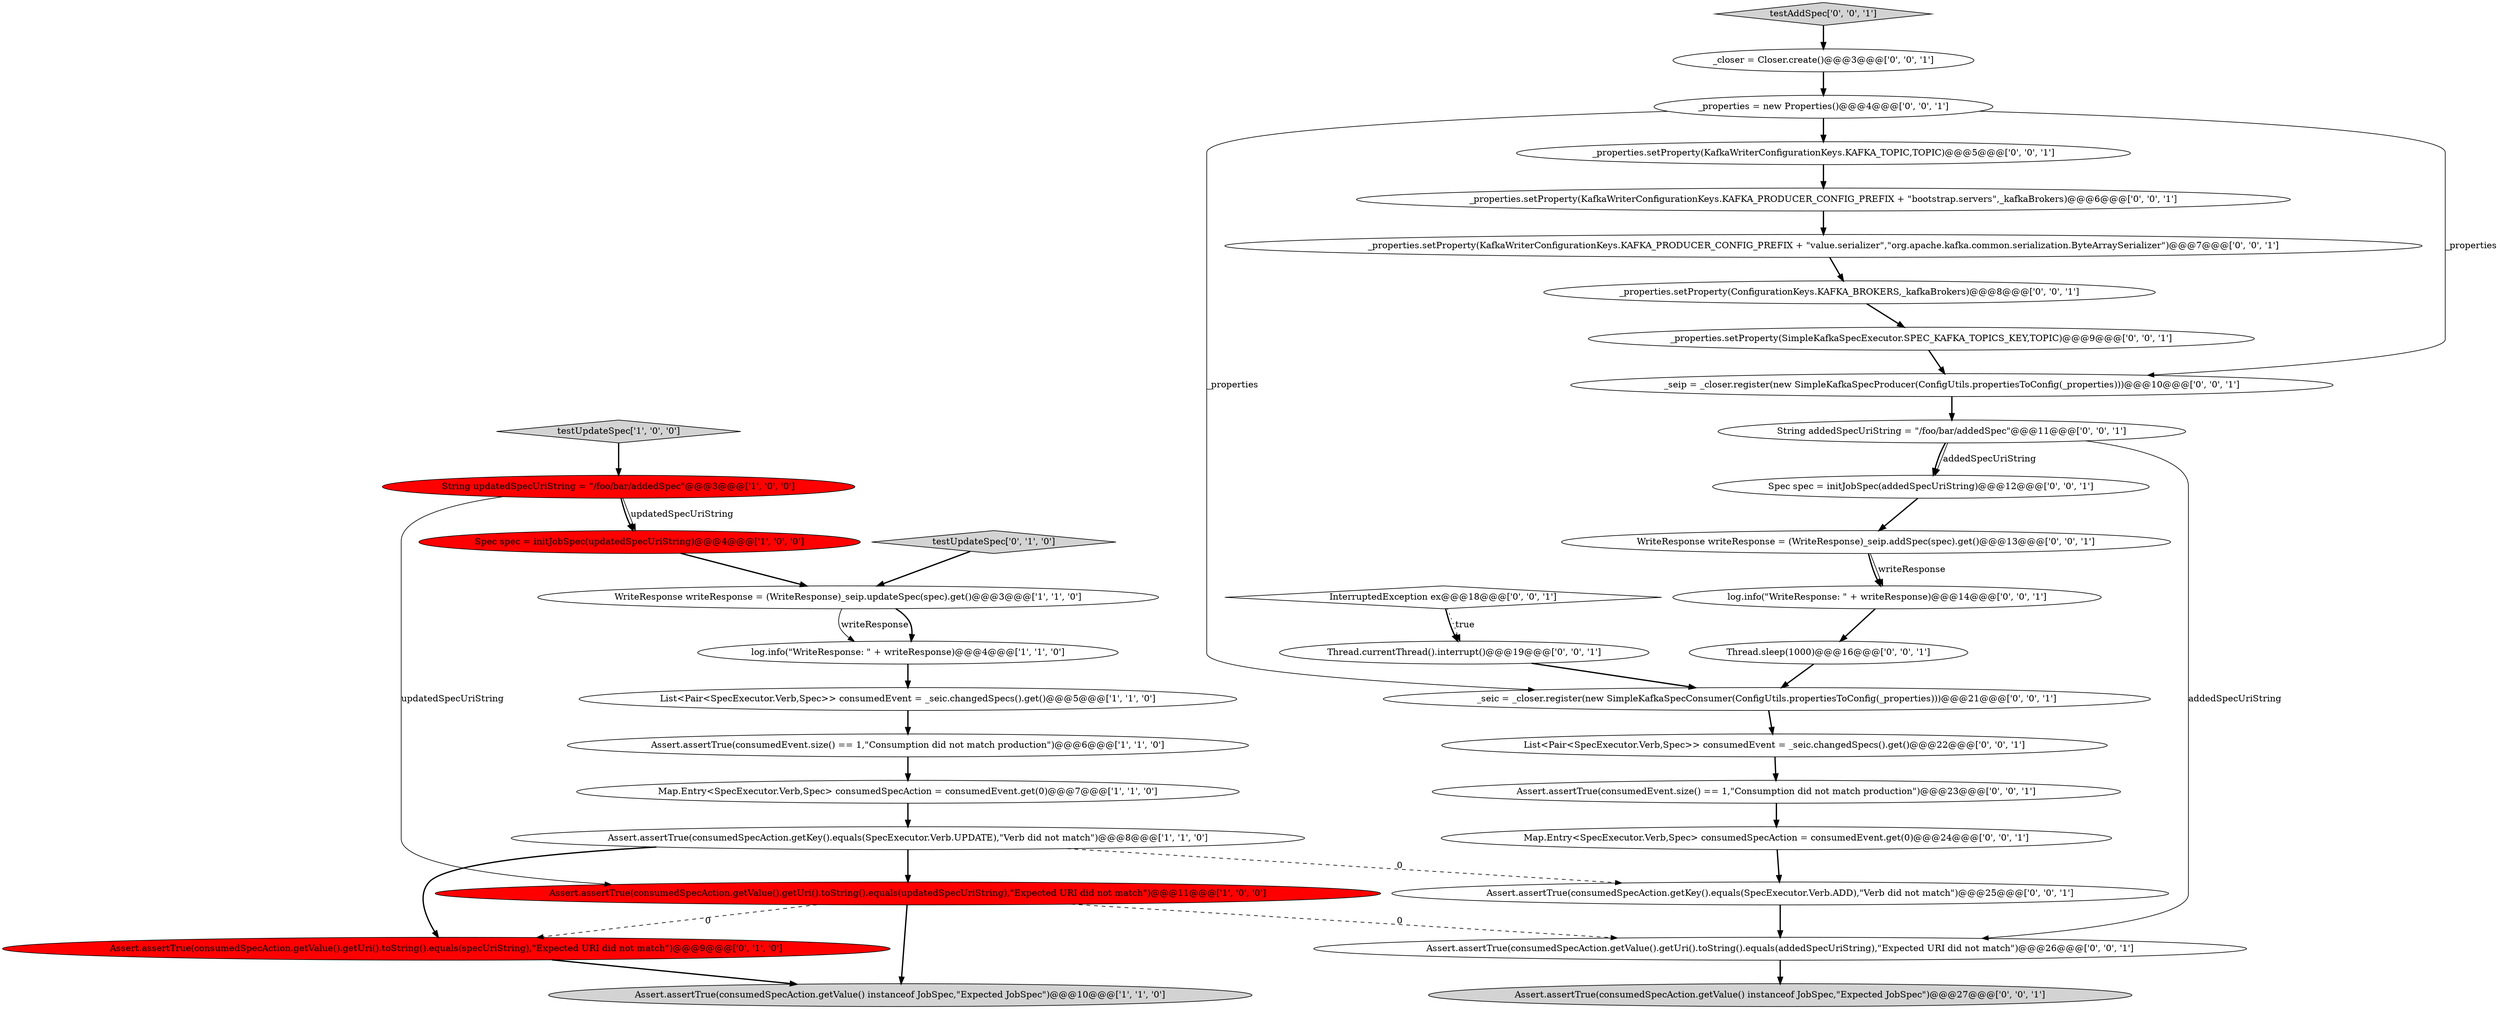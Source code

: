 digraph {
21 [style = filled, label = "Assert.assertTrue(consumedEvent.size() == 1,\"Consumption did not match production\")@@@23@@@['0', '0', '1']", fillcolor = white, shape = ellipse image = "AAA0AAABBB3BBB"];
3 [style = filled, label = "Spec spec = initJobSpec(updatedSpecUriString)@@@4@@@['1', '0', '0']", fillcolor = red, shape = ellipse image = "AAA1AAABBB1BBB"];
12 [style = filled, label = "Assert.assertTrue(consumedSpecAction.getValue().getUri().toString().equals(specUriString),\"Expected URI did not match\")@@@9@@@['0', '1', '0']", fillcolor = red, shape = ellipse image = "AAA1AAABBB2BBB"];
5 [style = filled, label = "Assert.assertTrue(consumedSpecAction.getKey().equals(SpecExecutor.Verb.UPDATE),\"Verb did not match\")@@@8@@@['1', '1', '0']", fillcolor = white, shape = ellipse image = "AAA0AAABBB1BBB"];
34 [style = filled, label = "Thread.currentThread().interrupt()@@@19@@@['0', '0', '1']", fillcolor = white, shape = ellipse image = "AAA0AAABBB3BBB"];
30 [style = filled, label = "Assert.assertTrue(consumedSpecAction.getValue() instanceof JobSpec,\"Expected JobSpec\")@@@27@@@['0', '0', '1']", fillcolor = lightgray, shape = ellipse image = "AAA0AAABBB3BBB"];
23 [style = filled, label = "List<Pair<SpecExecutor.Verb,Spec>> consumedEvent = _seic.changedSpecs().get()@@@22@@@['0', '0', '1']", fillcolor = white, shape = ellipse image = "AAA0AAABBB3BBB"];
13 [style = filled, label = "InterruptedException ex@@@18@@@['0', '0', '1']", fillcolor = white, shape = diamond image = "AAA0AAABBB3BBB"];
11 [style = filled, label = "testUpdateSpec['0', '1', '0']", fillcolor = lightgray, shape = diamond image = "AAA0AAABBB2BBB"];
15 [style = filled, label = "_properties.setProperty(KafkaWriterConfigurationKeys.KAFKA_PRODUCER_CONFIG_PREFIX + \"value.serializer\",\"org.apache.kafka.common.serialization.ByteArraySerializer\")@@@7@@@['0', '0', '1']", fillcolor = white, shape = ellipse image = "AAA0AAABBB3BBB"];
7 [style = filled, label = "log.info(\"WriteResponse: \" + writeResponse)@@@4@@@['1', '1', '0']", fillcolor = white, shape = ellipse image = "AAA0AAABBB1BBB"];
14 [style = filled, label = "_seic = _closer.register(new SimpleKafkaSpecConsumer(ConfigUtils.propertiesToConfig(_properties)))@@@21@@@['0', '0', '1']", fillcolor = white, shape = ellipse image = "AAA0AAABBB3BBB"];
24 [style = filled, label = "_properties.setProperty(KafkaWriterConfigurationKeys.KAFKA_TOPIC,TOPIC)@@@5@@@['0', '0', '1']", fillcolor = white, shape = ellipse image = "AAA0AAABBB3BBB"];
8 [style = filled, label = "Assert.assertTrue(consumedSpecAction.getValue() instanceof JobSpec,\"Expected JobSpec\")@@@10@@@['1', '1', '0']", fillcolor = lightgray, shape = ellipse image = "AAA0AAABBB1BBB"];
9 [style = filled, label = "WriteResponse writeResponse = (WriteResponse)_seip.updateSpec(spec).get()@@@3@@@['1', '1', '0']", fillcolor = white, shape = ellipse image = "AAA0AAABBB1BBB"];
19 [style = filled, label = "Assert.assertTrue(consumedSpecAction.getKey().equals(SpecExecutor.Verb.ADD),\"Verb did not match\")@@@25@@@['0', '0', '1']", fillcolor = white, shape = ellipse image = "AAA0AAABBB3BBB"];
22 [style = filled, label = "_properties.setProperty(KafkaWriterConfigurationKeys.KAFKA_PRODUCER_CONFIG_PREFIX + \"bootstrap.servers\",_kafkaBrokers)@@@6@@@['0', '0', '1']", fillcolor = white, shape = ellipse image = "AAA0AAABBB3BBB"];
20 [style = filled, label = "_properties = new Properties()@@@4@@@['0', '0', '1']", fillcolor = white, shape = ellipse image = "AAA0AAABBB3BBB"];
10 [style = filled, label = "String updatedSpecUriString = \"/foo/bar/addedSpec\"@@@3@@@['1', '0', '0']", fillcolor = red, shape = ellipse image = "AAA1AAABBB1BBB"];
33 [style = filled, label = "Assert.assertTrue(consumedSpecAction.getValue().getUri().toString().equals(addedSpecUriString),\"Expected URI did not match\")@@@26@@@['0', '0', '1']", fillcolor = white, shape = ellipse image = "AAA0AAABBB3BBB"];
31 [style = filled, label = "Map.Entry<SpecExecutor.Verb,Spec> consumedSpecAction = consumedEvent.get(0)@@@24@@@['0', '0', '1']", fillcolor = white, shape = ellipse image = "AAA0AAABBB3BBB"];
2 [style = filled, label = "Assert.assertTrue(consumedSpecAction.getValue().getUri().toString().equals(updatedSpecUriString),\"Expected URI did not match\")@@@11@@@['1', '0', '0']", fillcolor = red, shape = ellipse image = "AAA1AAABBB1BBB"];
17 [style = filled, label = "Spec spec = initJobSpec(addedSpecUriString)@@@12@@@['0', '0', '1']", fillcolor = white, shape = ellipse image = "AAA0AAABBB3BBB"];
32 [style = filled, label = "String addedSpecUriString = \"/foo/bar/addedSpec\"@@@11@@@['0', '0', '1']", fillcolor = white, shape = ellipse image = "AAA0AAABBB3BBB"];
16 [style = filled, label = "Thread.sleep(1000)@@@16@@@['0', '0', '1']", fillcolor = white, shape = ellipse image = "AAA0AAABBB3BBB"];
26 [style = filled, label = "_seip = _closer.register(new SimpleKafkaSpecProducer(ConfigUtils.propertiesToConfig(_properties)))@@@10@@@['0', '0', '1']", fillcolor = white, shape = ellipse image = "AAA0AAABBB3BBB"];
28 [style = filled, label = "_properties.setProperty(SimpleKafkaSpecExecutor.SPEC_KAFKA_TOPICS_KEY,TOPIC)@@@9@@@['0', '0', '1']", fillcolor = white, shape = ellipse image = "AAA0AAABBB3BBB"];
35 [style = filled, label = "testAddSpec['0', '0', '1']", fillcolor = lightgray, shape = diamond image = "AAA0AAABBB3BBB"];
1 [style = filled, label = "Assert.assertTrue(consumedEvent.size() == 1,\"Consumption did not match production\")@@@6@@@['1', '1', '0']", fillcolor = white, shape = ellipse image = "AAA0AAABBB1BBB"];
25 [style = filled, label = "_properties.setProperty(ConfigurationKeys.KAFKA_BROKERS,_kafkaBrokers)@@@8@@@['0', '0', '1']", fillcolor = white, shape = ellipse image = "AAA0AAABBB3BBB"];
27 [style = filled, label = "WriteResponse writeResponse = (WriteResponse)_seip.addSpec(spec).get()@@@13@@@['0', '0', '1']", fillcolor = white, shape = ellipse image = "AAA0AAABBB3BBB"];
29 [style = filled, label = "log.info(\"WriteResponse: \" + writeResponse)@@@14@@@['0', '0', '1']", fillcolor = white, shape = ellipse image = "AAA0AAABBB3BBB"];
4 [style = filled, label = "Map.Entry<SpecExecutor.Verb,Spec> consumedSpecAction = consumedEvent.get(0)@@@7@@@['1', '1', '0']", fillcolor = white, shape = ellipse image = "AAA0AAABBB1BBB"];
6 [style = filled, label = "List<Pair<SpecExecutor.Verb,Spec>> consumedEvent = _seic.changedSpecs().get()@@@5@@@['1', '1', '0']", fillcolor = white, shape = ellipse image = "AAA0AAABBB1BBB"];
0 [style = filled, label = "testUpdateSpec['1', '0', '0']", fillcolor = lightgray, shape = diamond image = "AAA0AAABBB1BBB"];
18 [style = filled, label = "_closer = Closer.create()@@@3@@@['0', '0', '1']", fillcolor = white, shape = ellipse image = "AAA0AAABBB3BBB"];
19->33 [style = bold, label=""];
10->3 [style = solid, label="updatedSpecUriString"];
13->34 [style = bold, label=""];
1->4 [style = bold, label=""];
25->28 [style = bold, label=""];
22->15 [style = bold, label=""];
26->32 [style = bold, label=""];
35->18 [style = bold, label=""];
32->33 [style = solid, label="addedSpecUriString"];
15->25 [style = bold, label=""];
32->17 [style = solid, label="addedSpecUriString"];
9->7 [style = solid, label="writeResponse"];
10->3 [style = bold, label=""];
28->26 [style = bold, label=""];
9->7 [style = bold, label=""];
20->26 [style = solid, label="_properties"];
11->9 [style = bold, label=""];
24->22 [style = bold, label=""];
20->14 [style = solid, label="_properties"];
3->9 [style = bold, label=""];
6->1 [style = bold, label=""];
2->12 [style = dashed, label="0"];
18->20 [style = bold, label=""];
5->2 [style = bold, label=""];
0->10 [style = bold, label=""];
21->31 [style = bold, label=""];
14->23 [style = bold, label=""];
23->21 [style = bold, label=""];
5->12 [style = bold, label=""];
10->2 [style = solid, label="updatedSpecUriString"];
27->29 [style = solid, label="writeResponse"];
12->8 [style = bold, label=""];
7->6 [style = bold, label=""];
33->30 [style = bold, label=""];
16->14 [style = bold, label=""];
2->33 [style = dashed, label="0"];
34->14 [style = bold, label=""];
17->27 [style = bold, label=""];
27->29 [style = bold, label=""];
20->24 [style = bold, label=""];
5->19 [style = dashed, label="0"];
4->5 [style = bold, label=""];
32->17 [style = bold, label=""];
29->16 [style = bold, label=""];
31->19 [style = bold, label=""];
2->8 [style = bold, label=""];
13->34 [style = dotted, label="true"];
}
